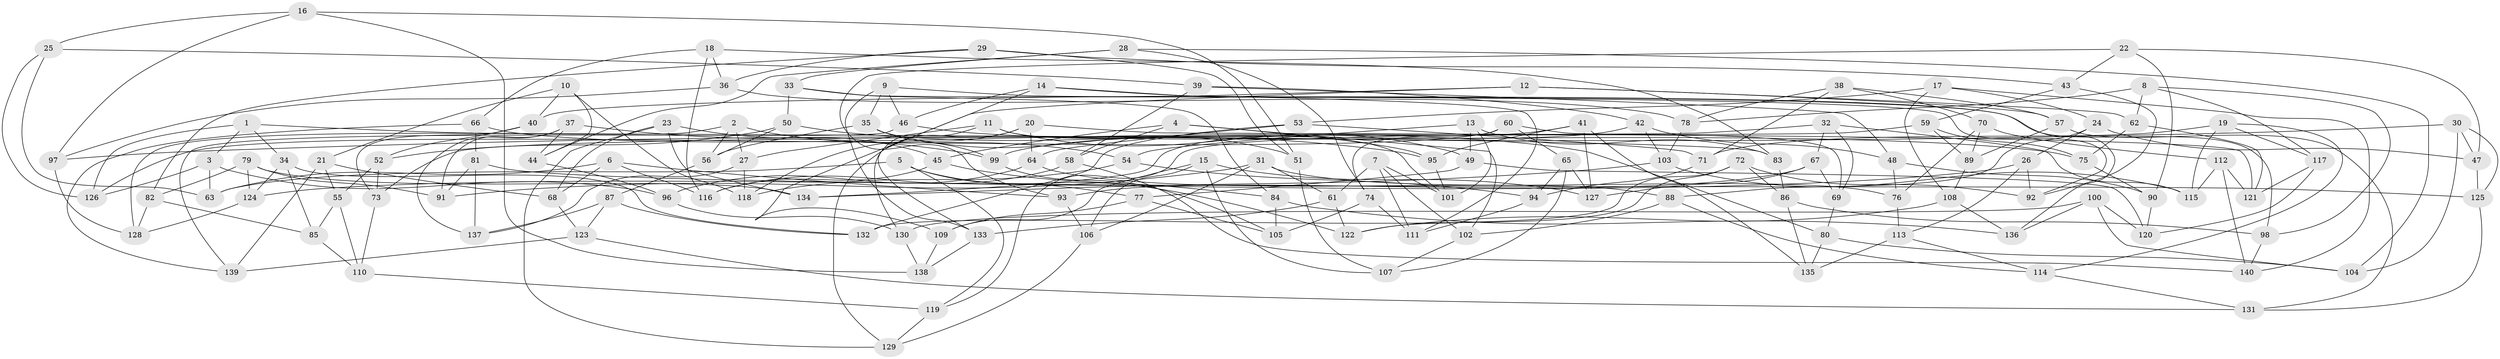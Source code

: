 // coarse degree distribution, {5: 0.12857142857142856, 4: 0.5428571428571428, 3: 0.11428571428571428, 6: 0.02857142857142857, 8: 0.07142857142857142, 13: 0.02857142857142857, 15: 0.02857142857142857, 7: 0.04285714285714286, 12: 0.014285714285714285}
// Generated by graph-tools (version 1.1) at 2025/00/03/04/25 22:00:58]
// undirected, 140 vertices, 280 edges
graph export_dot {
graph [start="1"]
  node [color=gray90,style=filled];
  1;
  2;
  3;
  4;
  5;
  6;
  7;
  8;
  9;
  10;
  11;
  12;
  13;
  14;
  15;
  16;
  17;
  18;
  19;
  20;
  21;
  22;
  23;
  24;
  25;
  26;
  27;
  28;
  29;
  30;
  31;
  32;
  33;
  34;
  35;
  36;
  37;
  38;
  39;
  40;
  41;
  42;
  43;
  44;
  45;
  46;
  47;
  48;
  49;
  50;
  51;
  52;
  53;
  54;
  55;
  56;
  57;
  58;
  59;
  60;
  61;
  62;
  63;
  64;
  65;
  66;
  67;
  68;
  69;
  70;
  71;
  72;
  73;
  74;
  75;
  76;
  77;
  78;
  79;
  80;
  81;
  82;
  83;
  84;
  85;
  86;
  87;
  88;
  89;
  90;
  91;
  92;
  93;
  94;
  95;
  96;
  97;
  98;
  99;
  100;
  101;
  102;
  103;
  104;
  105;
  106;
  107;
  108;
  109;
  110;
  111;
  112;
  113;
  114;
  115;
  116;
  117;
  118;
  119;
  120;
  121;
  122;
  123;
  124;
  125;
  126;
  127;
  128;
  129;
  130;
  131;
  132;
  133;
  134;
  135;
  136;
  137;
  138;
  139;
  140;
  1 -- 83;
  1 -- 34;
  1 -- 3;
  1 -- 126;
  2 -- 128;
  2 -- 56;
  2 -- 54;
  2 -- 27;
  3 -- 96;
  3 -- 63;
  3 -- 126;
  4 -- 58;
  4 -- 102;
  4 -- 45;
  4 -- 95;
  5 -- 122;
  5 -- 119;
  5 -- 77;
  5 -- 63;
  6 -- 68;
  6 -- 116;
  6 -- 63;
  6 -- 93;
  7 -- 111;
  7 -- 61;
  7 -- 101;
  7 -- 102;
  8 -- 117;
  8 -- 62;
  8 -- 78;
  8 -- 98;
  9 -- 35;
  9 -- 133;
  9 -- 98;
  9 -- 46;
  10 -- 21;
  10 -- 118;
  10 -- 44;
  10 -- 40;
  11 -- 130;
  11 -- 49;
  11 -- 27;
  11 -- 101;
  12 -- 109;
  12 -- 62;
  12 -- 57;
  12 -- 40;
  13 -- 49;
  13 -- 54;
  13 -- 83;
  13 -- 101;
  14 -- 46;
  14 -- 136;
  14 -- 111;
  14 -- 133;
  15 -- 106;
  15 -- 127;
  15 -- 109;
  15 -- 107;
  16 -- 138;
  16 -- 97;
  16 -- 51;
  16 -- 25;
  17 -- 24;
  17 -- 140;
  17 -- 108;
  17 -- 53;
  18 -- 36;
  18 -- 116;
  18 -- 83;
  18 -- 66;
  19 -- 114;
  19 -- 117;
  19 -- 71;
  19 -- 115;
  20 -- 121;
  20 -- 64;
  20 -- 118;
  20 -- 129;
  21 -- 55;
  21 -- 139;
  21 -- 68;
  22 -- 43;
  22 -- 47;
  22 -- 90;
  22 -- 93;
  23 -- 134;
  23 -- 45;
  23 -- 129;
  23 -- 68;
  24 -- 47;
  24 -- 26;
  24 -- 88;
  25 -- 63;
  25 -- 39;
  25 -- 126;
  26 -- 92;
  26 -- 124;
  26 -- 113;
  27 -- 137;
  27 -- 118;
  28 -- 74;
  28 -- 33;
  28 -- 44;
  28 -- 104;
  29 -- 36;
  29 -- 82;
  29 -- 51;
  29 -- 43;
  30 -- 47;
  30 -- 125;
  30 -- 97;
  30 -- 104;
  31 -- 61;
  31 -- 106;
  31 -- 76;
  31 -- 91;
  32 -- 67;
  32 -- 115;
  32 -- 69;
  32 -- 119;
  33 -- 84;
  33 -- 50;
  33 -- 92;
  34 -- 85;
  34 -- 124;
  34 -- 132;
  35 -- 51;
  35 -- 56;
  35 -- 99;
  36 -- 97;
  36 -- 78;
  37 -- 99;
  37 -- 44;
  37 -- 91;
  37 -- 137;
  38 -- 78;
  38 -- 70;
  38 -- 71;
  38 -- 57;
  39 -- 48;
  39 -- 42;
  39 -- 58;
  40 -- 52;
  40 -- 73;
  41 -- 95;
  41 -- 134;
  41 -- 127;
  41 -- 135;
  42 -- 48;
  42 -- 99;
  42 -- 103;
  43 -- 92;
  43 -- 59;
  44 -- 96;
  45 -- 116;
  45 -- 84;
  46 -- 75;
  46 -- 139;
  47 -- 125;
  48 -- 76;
  48 -- 90;
  49 -- 77;
  49 -- 120;
  50 -- 52;
  50 -- 95;
  50 -- 56;
  51 -- 107;
  52 -- 73;
  52 -- 55;
  53 -- 64;
  53 -- 71;
  53 -- 132;
  54 -- 118;
  54 -- 94;
  55 -- 85;
  55 -- 110;
  56 -- 87;
  57 -- 89;
  57 -- 131;
  58 -- 116;
  58 -- 140;
  59 -- 89;
  59 -- 73;
  59 -- 75;
  60 -- 74;
  60 -- 126;
  60 -- 69;
  60 -- 65;
  61 -- 133;
  61 -- 122;
  62 -- 75;
  62 -- 121;
  64 -- 88;
  64 -- 96;
  65 -- 94;
  65 -- 107;
  65 -- 127;
  66 -- 81;
  66 -- 139;
  66 -- 80;
  67 -- 93;
  67 -- 127;
  67 -- 69;
  68 -- 123;
  69 -- 80;
  70 -- 89;
  70 -- 76;
  70 -- 112;
  71 -- 94;
  72 -- 86;
  72 -- 92;
  72 -- 122;
  72 -- 132;
  73 -- 110;
  74 -- 105;
  74 -- 111;
  75 -- 90;
  76 -- 113;
  77 -- 105;
  77 -- 109;
  78 -- 103;
  79 -- 91;
  79 -- 134;
  79 -- 124;
  79 -- 82;
  80 -- 135;
  80 -- 104;
  81 -- 137;
  81 -- 91;
  81 -- 125;
  82 -- 128;
  82 -- 85;
  83 -- 86;
  84 -- 136;
  84 -- 105;
  85 -- 110;
  86 -- 135;
  86 -- 98;
  87 -- 123;
  87 -- 132;
  87 -- 137;
  88 -- 102;
  88 -- 114;
  89 -- 108;
  90 -- 120;
  93 -- 106;
  94 -- 111;
  95 -- 101;
  96 -- 130;
  97 -- 128;
  98 -- 140;
  99 -- 105;
  100 -- 130;
  100 -- 120;
  100 -- 136;
  100 -- 104;
  102 -- 107;
  103 -- 134;
  103 -- 115;
  106 -- 129;
  108 -- 122;
  108 -- 136;
  109 -- 138;
  110 -- 119;
  112 -- 140;
  112 -- 115;
  112 -- 121;
  113 -- 135;
  113 -- 114;
  114 -- 131;
  117 -- 121;
  117 -- 120;
  119 -- 129;
  123 -- 139;
  123 -- 131;
  124 -- 128;
  125 -- 131;
  130 -- 138;
  133 -- 138;
}
